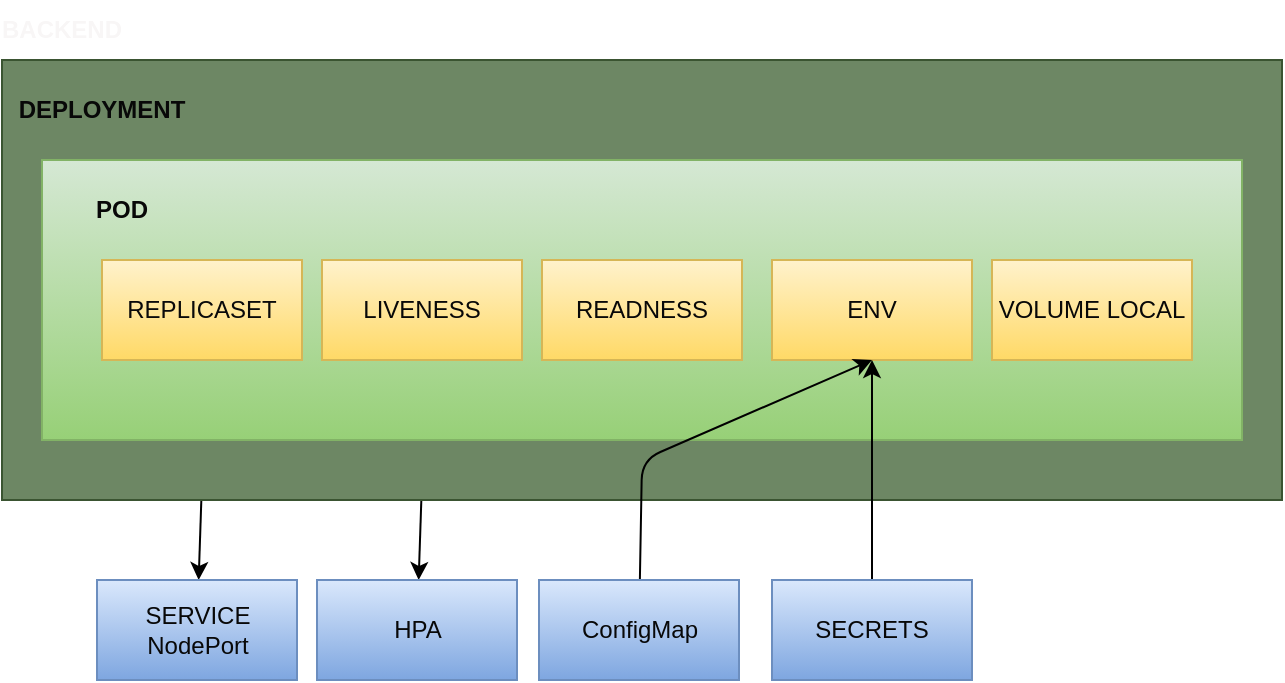 <mxfile>
    <diagram id="WB0gov0QT5JhvgLGUwM9" name="Page-1">
        <mxGraphModel dx="958" dy="1139" grid="1" gridSize="10" guides="1" tooltips="1" connect="1" arrows="1" fold="1" page="1" pageScale="1" pageWidth="850" pageHeight="1100" math="0" shadow="0">
            <root>
                <mxCell id="0"/>
                <mxCell id="1" parent="0"/>
                <mxCell id="26" style="edgeStyle=none;html=1;" parent="1" target="16" edge="1">
                    <mxGeometry relative="1" as="geometry">
                        <mxPoint x="250" y="290" as="sourcePoint"/>
                    </mxGeometry>
                </mxCell>
                <mxCell id="28" style="edgeStyle=none;html=1;" parent="1" target="15" edge="1">
                    <mxGeometry relative="1" as="geometry">
                        <mxPoint x="140" y="290" as="sourcePoint"/>
                    </mxGeometry>
                </mxCell>
                <mxCell id="2" value="" style="rounded=0;whiteSpace=wrap;html=1;fillColor=#6d8764;fontColor=#ffffff;strokeColor=#3A5431;" parent="1" vertex="1">
                    <mxGeometry x="40" y="80" width="640" height="220" as="geometry"/>
                </mxCell>
                <mxCell id="3" value="" style="rounded=0;whiteSpace=wrap;html=1;fillColor=#d5e8d4;strokeColor=#82b366;gradientColor=#97d077;" parent="1" vertex="1">
                    <mxGeometry x="60" y="130" width="600" height="140" as="geometry"/>
                </mxCell>
                <mxCell id="4" value="REPLICASET" style="rounded=0;whiteSpace=wrap;html=1;fillColor=#fff2cc;gradientColor=#ffd966;strokeColor=#d6b656;fontColor=#0a0a0a;" parent="1" vertex="1">
                    <mxGeometry x="90" y="180" width="100" height="50" as="geometry"/>
                </mxCell>
                <mxCell id="9" value="READNESS" style="rounded=0;whiteSpace=wrap;html=1;fillColor=#fff2cc;gradientColor=#ffd966;strokeColor=#d6b656;fontColor=#080808;" parent="1" vertex="1">
                    <mxGeometry x="310" y="180" width="100" height="50" as="geometry"/>
                </mxCell>
                <mxCell id="10" value="LIVENESS" style="rounded=0;whiteSpace=wrap;html=1;fillColor=#fff2cc;gradientColor=#ffd966;strokeColor=#d6b656;fontColor=#080808;" parent="1" vertex="1">
                    <mxGeometry x="200" y="180" width="100" height="50" as="geometry"/>
                </mxCell>
                <mxCell id="12" value="ENV" style="rounded=0;whiteSpace=wrap;html=1;fillColor=#fff2cc;gradientColor=#ffd966;strokeColor=#d6b656;fontColor=#080808;" parent="1" vertex="1">
                    <mxGeometry x="425" y="180" width="100" height="50" as="geometry"/>
                </mxCell>
                <mxCell id="13" value="VOLUME LOCAL" style="rounded=0;whiteSpace=wrap;html=1;fillColor=#fff2cc;gradientColor=#ffd966;strokeColor=#d6b656;fontColor=#080808;" parent="1" vertex="1">
                    <mxGeometry x="535" y="180" width="100" height="50" as="geometry"/>
                </mxCell>
                <mxCell id="15" value="SERVICE&lt;br&gt;NodePort" style="rounded=0;whiteSpace=wrap;html=1;fillColor=#dae8fc;gradientColor=#7ea6e0;strokeColor=#6c8ebf;fontColor=#080808;" parent="1" vertex="1">
                    <mxGeometry x="87.5" y="340" width="100" height="50" as="geometry"/>
                </mxCell>
                <mxCell id="16" value="HPA" style="rounded=0;whiteSpace=wrap;html=1;fillColor=#dae8fc;gradientColor=#7ea6e0;strokeColor=#6c8ebf;fontColor=#080808;" parent="1" vertex="1">
                    <mxGeometry x="197.5" y="340" width="100" height="50" as="geometry"/>
                </mxCell>
                <mxCell id="35" style="edgeStyle=none;html=1;entryX=0.5;entryY=1;entryDx=0;entryDy=0;fontColor=#080808;" parent="1" source="17" target="12" edge="1">
                    <mxGeometry relative="1" as="geometry">
                        <Array as="points">
                            <mxPoint x="360" y="280"/>
                        </Array>
                    </mxGeometry>
                </mxCell>
                <mxCell id="17" value="ConfigMap" style="rounded=0;whiteSpace=wrap;html=1;fillColor=#dae8fc;gradientColor=#7ea6e0;strokeColor=#6c8ebf;fontColor=#080808;" parent="1" vertex="1">
                    <mxGeometry x="308.5" y="340" width="100" height="50" as="geometry"/>
                </mxCell>
                <mxCell id="23" style="edgeStyle=none;html=1;entryX=0.5;entryY=1;entryDx=0;entryDy=0;" parent="1" source="18" target="12" edge="1">
                    <mxGeometry relative="1" as="geometry"/>
                </mxCell>
                <mxCell id="18" value="SECRETS" style="rounded=0;whiteSpace=wrap;html=1;fillColor=#dae8fc;gradientColor=#7ea6e0;strokeColor=#6c8ebf;fontColor=#080808;" parent="1" vertex="1">
                    <mxGeometry x="425" y="340" width="100" height="50" as="geometry"/>
                </mxCell>
                <mxCell id="31" value="DEPLOYMENT" style="text;html=1;align=center;verticalAlign=middle;whiteSpace=wrap;rounded=0;fontStyle=1;fontColor=#080808;" parent="1" vertex="1">
                    <mxGeometry x="60" y="90" width="60" height="30" as="geometry"/>
                </mxCell>
                <mxCell id="33" value="POD" style="text;html=1;align=center;verticalAlign=middle;whiteSpace=wrap;rounded=0;fontStyle=1;fontColor=#080808;" parent="1" vertex="1">
                    <mxGeometry x="70" y="140" width="60" height="30" as="geometry"/>
                </mxCell>
                <mxCell id="36" value="BACKEND" style="text;html=1;align=center;verticalAlign=middle;whiteSpace=wrap;rounded=0;fontStyle=1;fontColor=#f8f6f6;" parent="1" vertex="1">
                    <mxGeometry x="40" y="50" width="60" height="30" as="geometry"/>
                </mxCell>
            </root>
        </mxGraphModel>
    </diagram>
</mxfile>